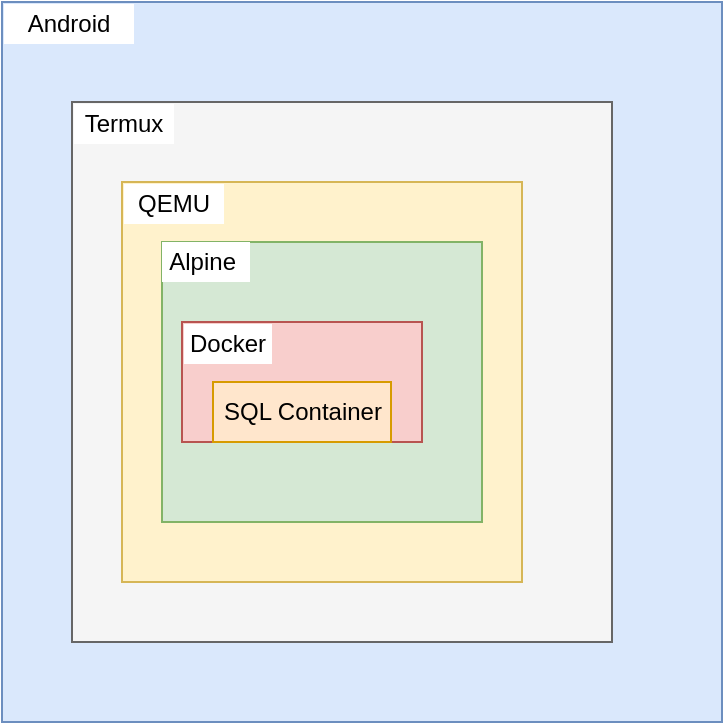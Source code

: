 <mxfile version="20.2.2" type="github"><diagram id="wuJh0fga6Y6mC3E8GHgV" name="Page-1"><mxGraphModel dx="716" dy="399" grid="1" gridSize="10" guides="1" tooltips="1" connect="1" arrows="1" fold="1" page="1" pageScale="1" pageWidth="850" pageHeight="1100" math="0" shadow="0"><root><mxCell id="0"/><mxCell id="1" parent="0"/><mxCell id="i0Y0WCq8E0hCDen86U5i-1" value="Android&amp;nbsp;" style="whiteSpace=wrap;html=1;aspect=fixed;fillColor=#dae8fc;strokeColor=#6c8ebf;" vertex="1" parent="1"><mxGeometry x="240" y="140" width="360" height="360" as="geometry"/></mxCell><mxCell id="i0Y0WCq8E0hCDen86U5i-2" value="" style="whiteSpace=wrap;html=1;aspect=fixed;fillColor=#f5f5f5;fontColor=#333333;strokeColor=#666666;" vertex="1" parent="1"><mxGeometry x="275" y="190" width="270" height="270" as="geometry"/></mxCell><mxCell id="i0Y0WCq8E0hCDen86U5i-3" value="Android" style="rounded=0;whiteSpace=wrap;html=1;strokeColor=none;" vertex="1" parent="1"><mxGeometry x="241" y="141" width="65" height="20" as="geometry"/></mxCell><mxCell id="i0Y0WCq8E0hCDen86U5i-4" value="Termux" style="rounded=0;whiteSpace=wrap;html=1;strokeColor=none;" vertex="1" parent="1"><mxGeometry x="276" y="191" width="50" height="20" as="geometry"/></mxCell><mxCell id="i0Y0WCq8E0hCDen86U5i-5" value="" style="whiteSpace=wrap;html=1;aspect=fixed;fillColor=#fff2cc;strokeColor=#d6b656;" vertex="1" parent="1"><mxGeometry x="300" y="230" width="200" height="200" as="geometry"/></mxCell><mxCell id="i0Y0WCq8E0hCDen86U5i-6" value="QEMU" style="rounded=0;whiteSpace=wrap;html=1;strokeColor=none;" vertex="1" parent="1"><mxGeometry x="301" y="231" width="50" height="20" as="geometry"/></mxCell><mxCell id="i0Y0WCq8E0hCDen86U5i-7" value="" style="rounded=0;whiteSpace=wrap;html=1;fillColor=#d5e8d4;strokeColor=#82b366;" vertex="1" parent="1"><mxGeometry x="320" y="260" width="160" height="140" as="geometry"/></mxCell><mxCell id="i0Y0WCq8E0hCDen86U5i-9" value="Alpine&amp;nbsp;" style="rounded=0;whiteSpace=wrap;html=1;strokeColor=none;" vertex="1" parent="1"><mxGeometry x="320" y="260" width="44" height="20" as="geometry"/></mxCell><mxCell id="i0Y0WCq8E0hCDen86U5i-10" value="" style="rounded=0;whiteSpace=wrap;html=1;fillColor=#f8cecc;strokeColor=#b85450;" vertex="1" parent="1"><mxGeometry x="330" y="300" width="120" height="60" as="geometry"/></mxCell><mxCell id="i0Y0WCq8E0hCDen86U5i-11" value="Docker" style="rounded=0;whiteSpace=wrap;html=1;strokeColor=none;" vertex="1" parent="1"><mxGeometry x="331" y="301" width="44" height="20" as="geometry"/></mxCell><mxCell id="i0Y0WCq8E0hCDen86U5i-12" value="SQL Container" style="rounded=0;whiteSpace=wrap;html=1;fillColor=#ffe6cc;strokeColor=#d79b00;" vertex="1" parent="1"><mxGeometry x="345.5" y="330" width="89" height="30" as="geometry"/></mxCell></root></mxGraphModel></diagram></mxfile>